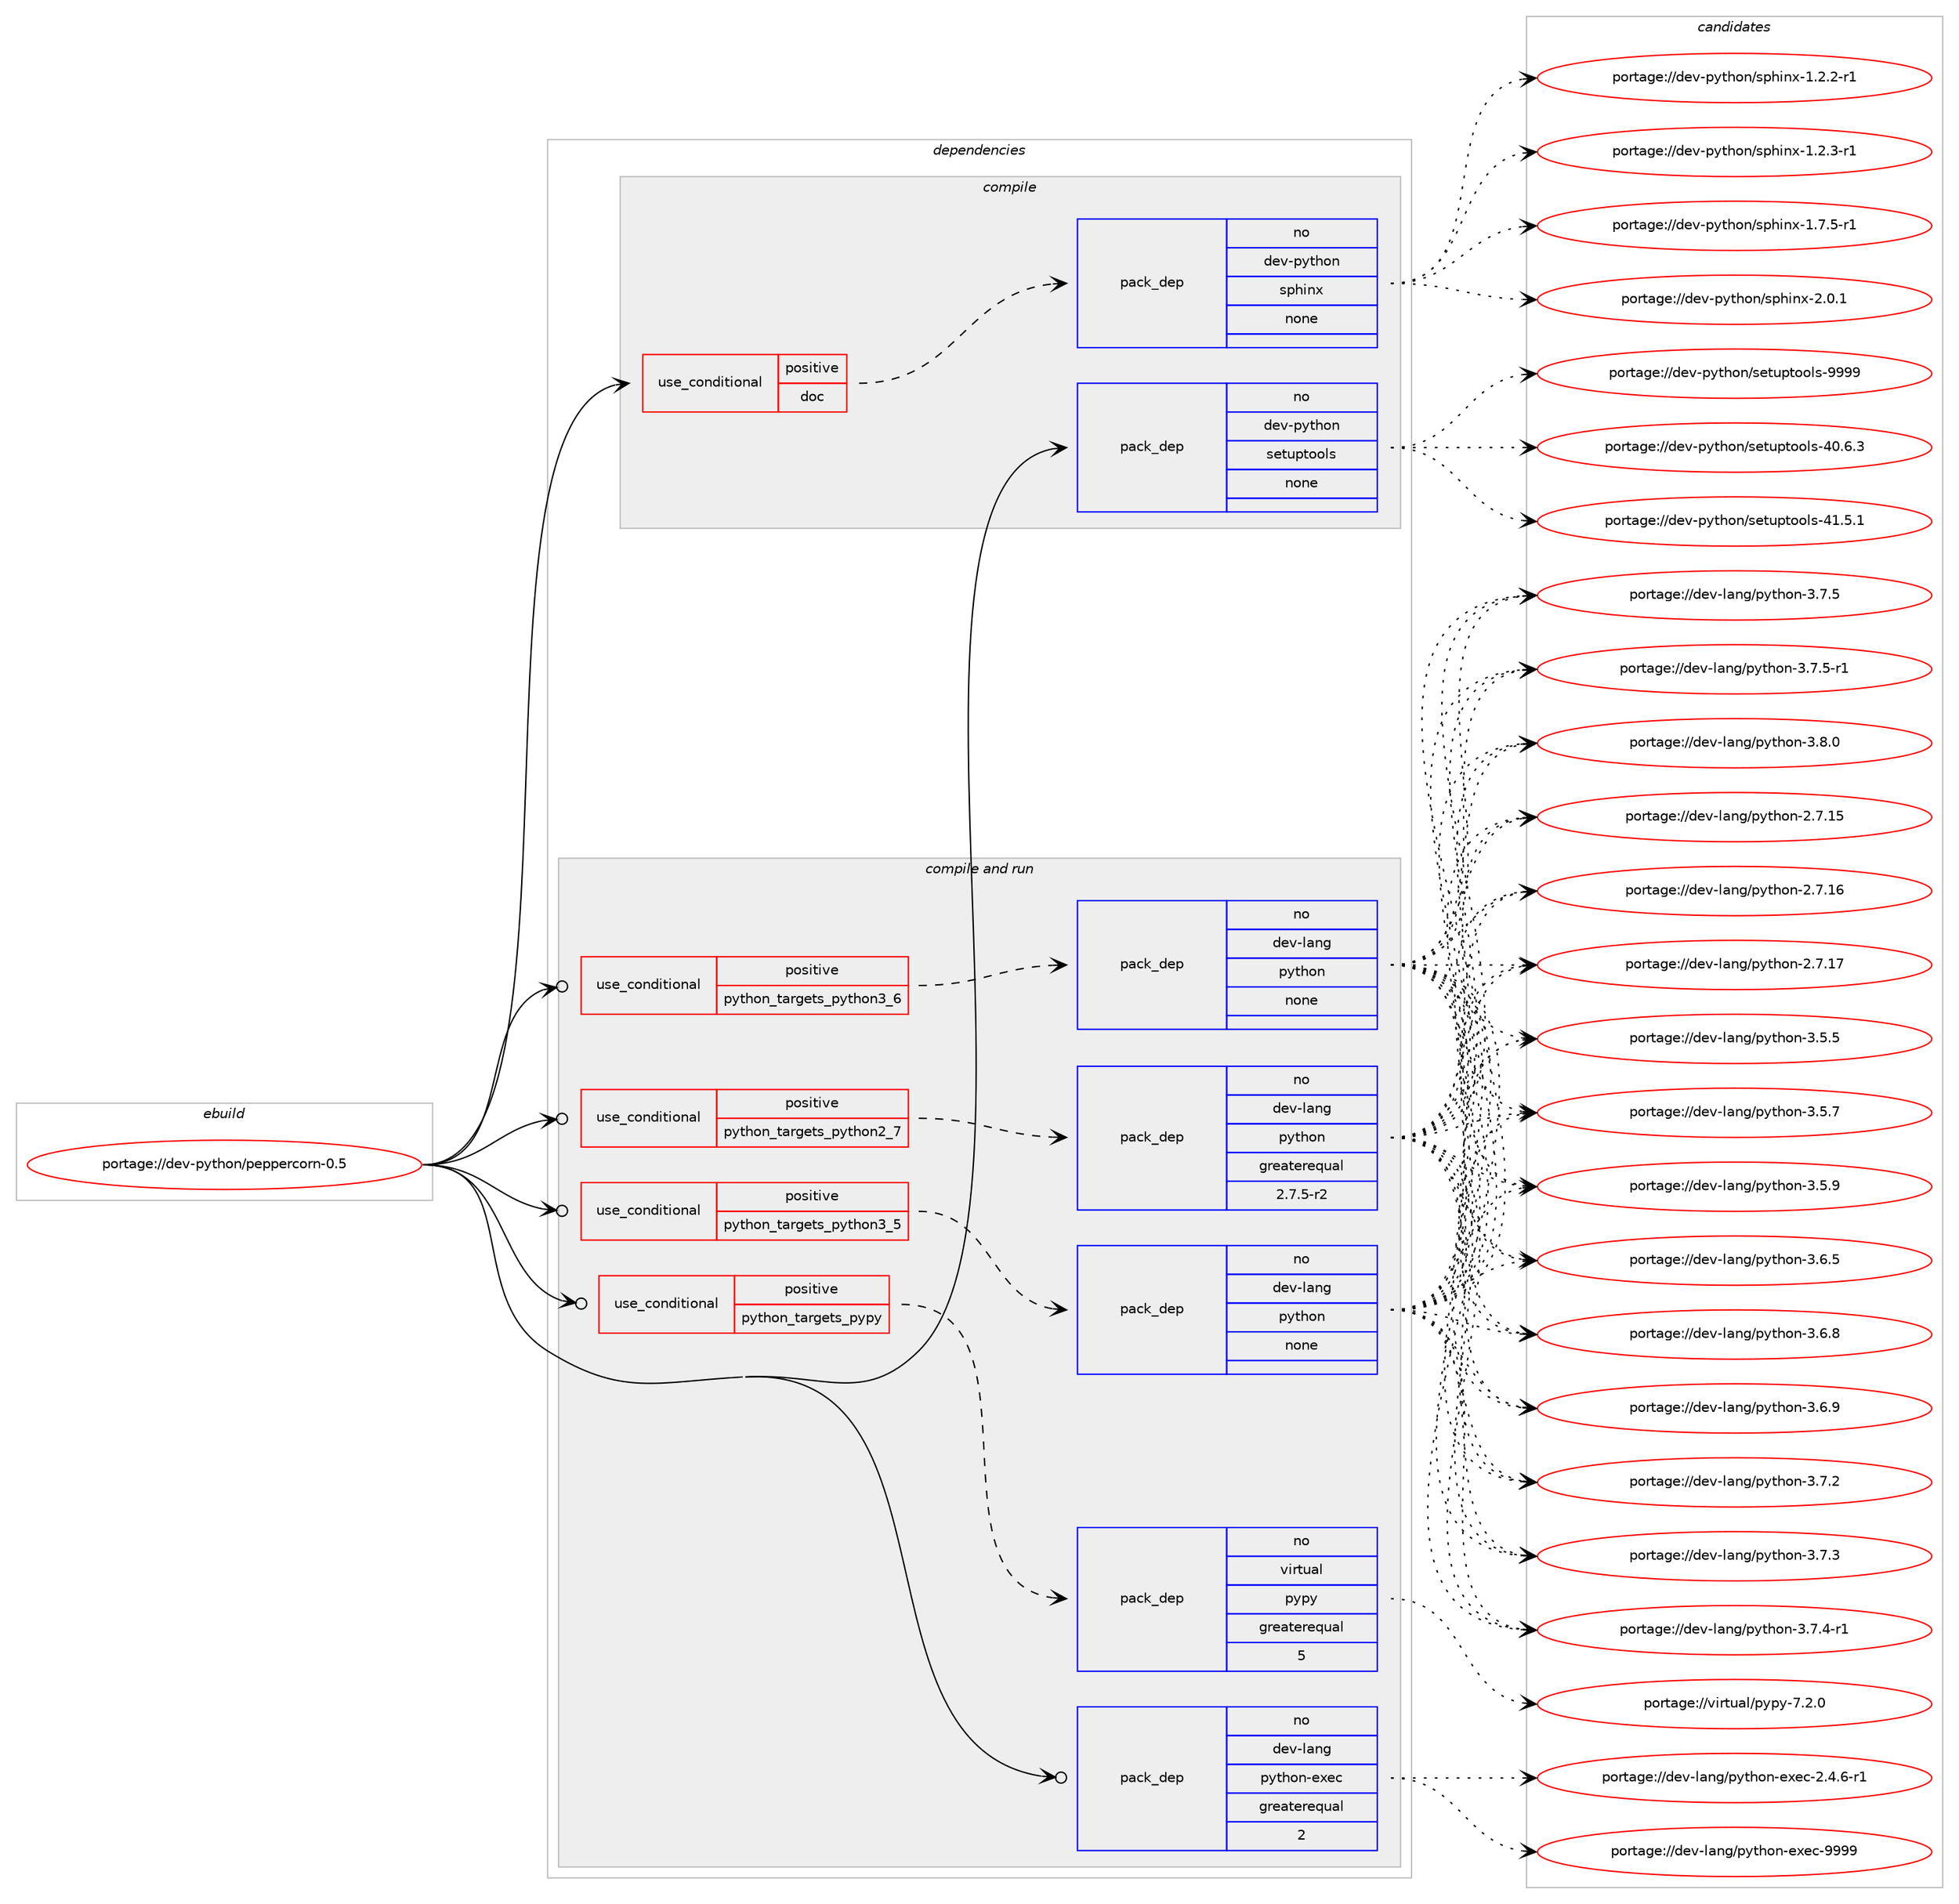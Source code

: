 digraph prolog {

# *************
# Graph options
# *************

newrank=true;
concentrate=true;
compound=true;
graph [rankdir=LR,fontname=Helvetica,fontsize=10,ranksep=1.5];#, ranksep=2.5, nodesep=0.2];
edge  [arrowhead=vee];
node  [fontname=Helvetica,fontsize=10];

# **********
# The ebuild
# **********

subgraph cluster_leftcol {
color=gray;
rank=same;
label=<<i>ebuild</i>>;
id [label="portage://dev-python/peppercorn-0.5", color=red, width=4, href="../dev-python/peppercorn-0.5.svg"];
}

# ****************
# The dependencies
# ****************

subgraph cluster_midcol {
color=gray;
label=<<i>dependencies</i>>;
subgraph cluster_compile {
fillcolor="#eeeeee";
style=filled;
label=<<i>compile</i>>;
subgraph cond33665 {
dependency156584 [label=<<TABLE BORDER="0" CELLBORDER="1" CELLSPACING="0" CELLPADDING="4"><TR><TD ROWSPAN="3" CELLPADDING="10">use_conditional</TD></TR><TR><TD>positive</TD></TR><TR><TD>doc</TD></TR></TABLE>>, shape=none, color=red];
subgraph pack119558 {
dependency156585 [label=<<TABLE BORDER="0" CELLBORDER="1" CELLSPACING="0" CELLPADDING="4" WIDTH="220"><TR><TD ROWSPAN="6" CELLPADDING="30">pack_dep</TD></TR><TR><TD WIDTH="110">no</TD></TR><TR><TD>dev-python</TD></TR><TR><TD>sphinx</TD></TR><TR><TD>none</TD></TR><TR><TD></TD></TR></TABLE>>, shape=none, color=blue];
}
dependency156584:e -> dependency156585:w [weight=20,style="dashed",arrowhead="vee"];
}
id:e -> dependency156584:w [weight=20,style="solid",arrowhead="vee"];
subgraph pack119559 {
dependency156586 [label=<<TABLE BORDER="0" CELLBORDER="1" CELLSPACING="0" CELLPADDING="4" WIDTH="220"><TR><TD ROWSPAN="6" CELLPADDING="30">pack_dep</TD></TR><TR><TD WIDTH="110">no</TD></TR><TR><TD>dev-python</TD></TR><TR><TD>setuptools</TD></TR><TR><TD>none</TD></TR><TR><TD></TD></TR></TABLE>>, shape=none, color=blue];
}
id:e -> dependency156586:w [weight=20,style="solid",arrowhead="vee"];
}
subgraph cluster_compileandrun {
fillcolor="#eeeeee";
style=filled;
label=<<i>compile and run</i>>;
subgraph cond33666 {
dependency156587 [label=<<TABLE BORDER="0" CELLBORDER="1" CELLSPACING="0" CELLPADDING="4"><TR><TD ROWSPAN="3" CELLPADDING="10">use_conditional</TD></TR><TR><TD>positive</TD></TR><TR><TD>python_targets_pypy</TD></TR></TABLE>>, shape=none, color=red];
subgraph pack119560 {
dependency156588 [label=<<TABLE BORDER="0" CELLBORDER="1" CELLSPACING="0" CELLPADDING="4" WIDTH="220"><TR><TD ROWSPAN="6" CELLPADDING="30">pack_dep</TD></TR><TR><TD WIDTH="110">no</TD></TR><TR><TD>virtual</TD></TR><TR><TD>pypy</TD></TR><TR><TD>greaterequal</TD></TR><TR><TD>5</TD></TR></TABLE>>, shape=none, color=blue];
}
dependency156587:e -> dependency156588:w [weight=20,style="dashed",arrowhead="vee"];
}
id:e -> dependency156587:w [weight=20,style="solid",arrowhead="odotvee"];
subgraph cond33667 {
dependency156589 [label=<<TABLE BORDER="0" CELLBORDER="1" CELLSPACING="0" CELLPADDING="4"><TR><TD ROWSPAN="3" CELLPADDING="10">use_conditional</TD></TR><TR><TD>positive</TD></TR><TR><TD>python_targets_python2_7</TD></TR></TABLE>>, shape=none, color=red];
subgraph pack119561 {
dependency156590 [label=<<TABLE BORDER="0" CELLBORDER="1" CELLSPACING="0" CELLPADDING="4" WIDTH="220"><TR><TD ROWSPAN="6" CELLPADDING="30">pack_dep</TD></TR><TR><TD WIDTH="110">no</TD></TR><TR><TD>dev-lang</TD></TR><TR><TD>python</TD></TR><TR><TD>greaterequal</TD></TR><TR><TD>2.7.5-r2</TD></TR></TABLE>>, shape=none, color=blue];
}
dependency156589:e -> dependency156590:w [weight=20,style="dashed",arrowhead="vee"];
}
id:e -> dependency156589:w [weight=20,style="solid",arrowhead="odotvee"];
subgraph cond33668 {
dependency156591 [label=<<TABLE BORDER="0" CELLBORDER="1" CELLSPACING="0" CELLPADDING="4"><TR><TD ROWSPAN="3" CELLPADDING="10">use_conditional</TD></TR><TR><TD>positive</TD></TR><TR><TD>python_targets_python3_5</TD></TR></TABLE>>, shape=none, color=red];
subgraph pack119562 {
dependency156592 [label=<<TABLE BORDER="0" CELLBORDER="1" CELLSPACING="0" CELLPADDING="4" WIDTH="220"><TR><TD ROWSPAN="6" CELLPADDING="30">pack_dep</TD></TR><TR><TD WIDTH="110">no</TD></TR><TR><TD>dev-lang</TD></TR><TR><TD>python</TD></TR><TR><TD>none</TD></TR><TR><TD></TD></TR></TABLE>>, shape=none, color=blue];
}
dependency156591:e -> dependency156592:w [weight=20,style="dashed",arrowhead="vee"];
}
id:e -> dependency156591:w [weight=20,style="solid",arrowhead="odotvee"];
subgraph cond33669 {
dependency156593 [label=<<TABLE BORDER="0" CELLBORDER="1" CELLSPACING="0" CELLPADDING="4"><TR><TD ROWSPAN="3" CELLPADDING="10">use_conditional</TD></TR><TR><TD>positive</TD></TR><TR><TD>python_targets_python3_6</TD></TR></TABLE>>, shape=none, color=red];
subgraph pack119563 {
dependency156594 [label=<<TABLE BORDER="0" CELLBORDER="1" CELLSPACING="0" CELLPADDING="4" WIDTH="220"><TR><TD ROWSPAN="6" CELLPADDING="30">pack_dep</TD></TR><TR><TD WIDTH="110">no</TD></TR><TR><TD>dev-lang</TD></TR><TR><TD>python</TD></TR><TR><TD>none</TD></TR><TR><TD></TD></TR></TABLE>>, shape=none, color=blue];
}
dependency156593:e -> dependency156594:w [weight=20,style="dashed",arrowhead="vee"];
}
id:e -> dependency156593:w [weight=20,style="solid",arrowhead="odotvee"];
subgraph pack119564 {
dependency156595 [label=<<TABLE BORDER="0" CELLBORDER="1" CELLSPACING="0" CELLPADDING="4" WIDTH="220"><TR><TD ROWSPAN="6" CELLPADDING="30">pack_dep</TD></TR><TR><TD WIDTH="110">no</TD></TR><TR><TD>dev-lang</TD></TR><TR><TD>python-exec</TD></TR><TR><TD>greaterequal</TD></TR><TR><TD>2</TD></TR></TABLE>>, shape=none, color=blue];
}
id:e -> dependency156595:w [weight=20,style="solid",arrowhead="odotvee"];
}
subgraph cluster_run {
fillcolor="#eeeeee";
style=filled;
label=<<i>run</i>>;
}
}

# **************
# The candidates
# **************

subgraph cluster_choices {
rank=same;
color=gray;
label=<<i>candidates</i>>;

subgraph choice119558 {
color=black;
nodesep=1;
choiceportage10010111845112121116104111110471151121041051101204549465046504511449 [label="portage://dev-python/sphinx-1.2.2-r1", color=red, width=4,href="../dev-python/sphinx-1.2.2-r1.svg"];
choiceportage10010111845112121116104111110471151121041051101204549465046514511449 [label="portage://dev-python/sphinx-1.2.3-r1", color=red, width=4,href="../dev-python/sphinx-1.2.3-r1.svg"];
choiceportage10010111845112121116104111110471151121041051101204549465546534511449 [label="portage://dev-python/sphinx-1.7.5-r1", color=red, width=4,href="../dev-python/sphinx-1.7.5-r1.svg"];
choiceportage1001011184511212111610411111047115112104105110120455046484649 [label="portage://dev-python/sphinx-2.0.1", color=red, width=4,href="../dev-python/sphinx-2.0.1.svg"];
dependency156585:e -> choiceportage10010111845112121116104111110471151121041051101204549465046504511449:w [style=dotted,weight="100"];
dependency156585:e -> choiceportage10010111845112121116104111110471151121041051101204549465046514511449:w [style=dotted,weight="100"];
dependency156585:e -> choiceportage10010111845112121116104111110471151121041051101204549465546534511449:w [style=dotted,weight="100"];
dependency156585:e -> choiceportage1001011184511212111610411111047115112104105110120455046484649:w [style=dotted,weight="100"];
}
subgraph choice119559 {
color=black;
nodesep=1;
choiceportage100101118451121211161041111104711510111611711211611111110811545524846544651 [label="portage://dev-python/setuptools-40.6.3", color=red, width=4,href="../dev-python/setuptools-40.6.3.svg"];
choiceportage100101118451121211161041111104711510111611711211611111110811545524946534649 [label="portage://dev-python/setuptools-41.5.1", color=red, width=4,href="../dev-python/setuptools-41.5.1.svg"];
choiceportage10010111845112121116104111110471151011161171121161111111081154557575757 [label="portage://dev-python/setuptools-9999", color=red, width=4,href="../dev-python/setuptools-9999.svg"];
dependency156586:e -> choiceportage100101118451121211161041111104711510111611711211611111110811545524846544651:w [style=dotted,weight="100"];
dependency156586:e -> choiceportage100101118451121211161041111104711510111611711211611111110811545524946534649:w [style=dotted,weight="100"];
dependency156586:e -> choiceportage10010111845112121116104111110471151011161171121161111111081154557575757:w [style=dotted,weight="100"];
}
subgraph choice119560 {
color=black;
nodesep=1;
choiceportage1181051141161179710847112121112121455546504648 [label="portage://virtual/pypy-7.2.0", color=red, width=4,href="../virtual/pypy-7.2.0.svg"];
dependency156588:e -> choiceportage1181051141161179710847112121112121455546504648:w [style=dotted,weight="100"];
}
subgraph choice119561 {
color=black;
nodesep=1;
choiceportage10010111845108971101034711212111610411111045504655464953 [label="portage://dev-lang/python-2.7.15", color=red, width=4,href="../dev-lang/python-2.7.15.svg"];
choiceportage10010111845108971101034711212111610411111045504655464954 [label="portage://dev-lang/python-2.7.16", color=red, width=4,href="../dev-lang/python-2.7.16.svg"];
choiceportage10010111845108971101034711212111610411111045504655464955 [label="portage://dev-lang/python-2.7.17", color=red, width=4,href="../dev-lang/python-2.7.17.svg"];
choiceportage100101118451089711010347112121116104111110455146534653 [label="portage://dev-lang/python-3.5.5", color=red, width=4,href="../dev-lang/python-3.5.5.svg"];
choiceportage100101118451089711010347112121116104111110455146534655 [label="portage://dev-lang/python-3.5.7", color=red, width=4,href="../dev-lang/python-3.5.7.svg"];
choiceportage100101118451089711010347112121116104111110455146534657 [label="portage://dev-lang/python-3.5.9", color=red, width=4,href="../dev-lang/python-3.5.9.svg"];
choiceportage100101118451089711010347112121116104111110455146544653 [label="portage://dev-lang/python-3.6.5", color=red, width=4,href="../dev-lang/python-3.6.5.svg"];
choiceportage100101118451089711010347112121116104111110455146544656 [label="portage://dev-lang/python-3.6.8", color=red, width=4,href="../dev-lang/python-3.6.8.svg"];
choiceportage100101118451089711010347112121116104111110455146544657 [label="portage://dev-lang/python-3.6.9", color=red, width=4,href="../dev-lang/python-3.6.9.svg"];
choiceportage100101118451089711010347112121116104111110455146554650 [label="portage://dev-lang/python-3.7.2", color=red, width=4,href="../dev-lang/python-3.7.2.svg"];
choiceportage100101118451089711010347112121116104111110455146554651 [label="portage://dev-lang/python-3.7.3", color=red, width=4,href="../dev-lang/python-3.7.3.svg"];
choiceportage1001011184510897110103471121211161041111104551465546524511449 [label="portage://dev-lang/python-3.7.4-r1", color=red, width=4,href="../dev-lang/python-3.7.4-r1.svg"];
choiceportage100101118451089711010347112121116104111110455146554653 [label="portage://dev-lang/python-3.7.5", color=red, width=4,href="../dev-lang/python-3.7.5.svg"];
choiceportage1001011184510897110103471121211161041111104551465546534511449 [label="portage://dev-lang/python-3.7.5-r1", color=red, width=4,href="../dev-lang/python-3.7.5-r1.svg"];
choiceportage100101118451089711010347112121116104111110455146564648 [label="portage://dev-lang/python-3.8.0", color=red, width=4,href="../dev-lang/python-3.8.0.svg"];
dependency156590:e -> choiceportage10010111845108971101034711212111610411111045504655464953:w [style=dotted,weight="100"];
dependency156590:e -> choiceportage10010111845108971101034711212111610411111045504655464954:w [style=dotted,weight="100"];
dependency156590:e -> choiceportage10010111845108971101034711212111610411111045504655464955:w [style=dotted,weight="100"];
dependency156590:e -> choiceportage100101118451089711010347112121116104111110455146534653:w [style=dotted,weight="100"];
dependency156590:e -> choiceportage100101118451089711010347112121116104111110455146534655:w [style=dotted,weight="100"];
dependency156590:e -> choiceportage100101118451089711010347112121116104111110455146534657:w [style=dotted,weight="100"];
dependency156590:e -> choiceportage100101118451089711010347112121116104111110455146544653:w [style=dotted,weight="100"];
dependency156590:e -> choiceportage100101118451089711010347112121116104111110455146544656:w [style=dotted,weight="100"];
dependency156590:e -> choiceportage100101118451089711010347112121116104111110455146544657:w [style=dotted,weight="100"];
dependency156590:e -> choiceportage100101118451089711010347112121116104111110455146554650:w [style=dotted,weight="100"];
dependency156590:e -> choiceportage100101118451089711010347112121116104111110455146554651:w [style=dotted,weight="100"];
dependency156590:e -> choiceportage1001011184510897110103471121211161041111104551465546524511449:w [style=dotted,weight="100"];
dependency156590:e -> choiceportage100101118451089711010347112121116104111110455146554653:w [style=dotted,weight="100"];
dependency156590:e -> choiceportage1001011184510897110103471121211161041111104551465546534511449:w [style=dotted,weight="100"];
dependency156590:e -> choiceportage100101118451089711010347112121116104111110455146564648:w [style=dotted,weight="100"];
}
subgraph choice119562 {
color=black;
nodesep=1;
choiceportage10010111845108971101034711212111610411111045504655464953 [label="portage://dev-lang/python-2.7.15", color=red, width=4,href="../dev-lang/python-2.7.15.svg"];
choiceportage10010111845108971101034711212111610411111045504655464954 [label="portage://dev-lang/python-2.7.16", color=red, width=4,href="../dev-lang/python-2.7.16.svg"];
choiceportage10010111845108971101034711212111610411111045504655464955 [label="portage://dev-lang/python-2.7.17", color=red, width=4,href="../dev-lang/python-2.7.17.svg"];
choiceportage100101118451089711010347112121116104111110455146534653 [label="portage://dev-lang/python-3.5.5", color=red, width=4,href="../dev-lang/python-3.5.5.svg"];
choiceportage100101118451089711010347112121116104111110455146534655 [label="portage://dev-lang/python-3.5.7", color=red, width=4,href="../dev-lang/python-3.5.7.svg"];
choiceportage100101118451089711010347112121116104111110455146534657 [label="portage://dev-lang/python-3.5.9", color=red, width=4,href="../dev-lang/python-3.5.9.svg"];
choiceportage100101118451089711010347112121116104111110455146544653 [label="portage://dev-lang/python-3.6.5", color=red, width=4,href="../dev-lang/python-3.6.5.svg"];
choiceportage100101118451089711010347112121116104111110455146544656 [label="portage://dev-lang/python-3.6.8", color=red, width=4,href="../dev-lang/python-3.6.8.svg"];
choiceportage100101118451089711010347112121116104111110455146544657 [label="portage://dev-lang/python-3.6.9", color=red, width=4,href="../dev-lang/python-3.6.9.svg"];
choiceportage100101118451089711010347112121116104111110455146554650 [label="portage://dev-lang/python-3.7.2", color=red, width=4,href="../dev-lang/python-3.7.2.svg"];
choiceportage100101118451089711010347112121116104111110455146554651 [label="portage://dev-lang/python-3.7.3", color=red, width=4,href="../dev-lang/python-3.7.3.svg"];
choiceportage1001011184510897110103471121211161041111104551465546524511449 [label="portage://dev-lang/python-3.7.4-r1", color=red, width=4,href="../dev-lang/python-3.7.4-r1.svg"];
choiceportage100101118451089711010347112121116104111110455146554653 [label="portage://dev-lang/python-3.7.5", color=red, width=4,href="../dev-lang/python-3.7.5.svg"];
choiceportage1001011184510897110103471121211161041111104551465546534511449 [label="portage://dev-lang/python-3.7.5-r1", color=red, width=4,href="../dev-lang/python-3.7.5-r1.svg"];
choiceportage100101118451089711010347112121116104111110455146564648 [label="portage://dev-lang/python-3.8.0", color=red, width=4,href="../dev-lang/python-3.8.0.svg"];
dependency156592:e -> choiceportage10010111845108971101034711212111610411111045504655464953:w [style=dotted,weight="100"];
dependency156592:e -> choiceportage10010111845108971101034711212111610411111045504655464954:w [style=dotted,weight="100"];
dependency156592:e -> choiceportage10010111845108971101034711212111610411111045504655464955:w [style=dotted,weight="100"];
dependency156592:e -> choiceportage100101118451089711010347112121116104111110455146534653:w [style=dotted,weight="100"];
dependency156592:e -> choiceportage100101118451089711010347112121116104111110455146534655:w [style=dotted,weight="100"];
dependency156592:e -> choiceportage100101118451089711010347112121116104111110455146534657:w [style=dotted,weight="100"];
dependency156592:e -> choiceportage100101118451089711010347112121116104111110455146544653:w [style=dotted,weight="100"];
dependency156592:e -> choiceportage100101118451089711010347112121116104111110455146544656:w [style=dotted,weight="100"];
dependency156592:e -> choiceportage100101118451089711010347112121116104111110455146544657:w [style=dotted,weight="100"];
dependency156592:e -> choiceportage100101118451089711010347112121116104111110455146554650:w [style=dotted,weight="100"];
dependency156592:e -> choiceportage100101118451089711010347112121116104111110455146554651:w [style=dotted,weight="100"];
dependency156592:e -> choiceportage1001011184510897110103471121211161041111104551465546524511449:w [style=dotted,weight="100"];
dependency156592:e -> choiceportage100101118451089711010347112121116104111110455146554653:w [style=dotted,weight="100"];
dependency156592:e -> choiceportage1001011184510897110103471121211161041111104551465546534511449:w [style=dotted,weight="100"];
dependency156592:e -> choiceportage100101118451089711010347112121116104111110455146564648:w [style=dotted,weight="100"];
}
subgraph choice119563 {
color=black;
nodesep=1;
choiceportage10010111845108971101034711212111610411111045504655464953 [label="portage://dev-lang/python-2.7.15", color=red, width=4,href="../dev-lang/python-2.7.15.svg"];
choiceportage10010111845108971101034711212111610411111045504655464954 [label="portage://dev-lang/python-2.7.16", color=red, width=4,href="../dev-lang/python-2.7.16.svg"];
choiceportage10010111845108971101034711212111610411111045504655464955 [label="portage://dev-lang/python-2.7.17", color=red, width=4,href="../dev-lang/python-2.7.17.svg"];
choiceportage100101118451089711010347112121116104111110455146534653 [label="portage://dev-lang/python-3.5.5", color=red, width=4,href="../dev-lang/python-3.5.5.svg"];
choiceportage100101118451089711010347112121116104111110455146534655 [label="portage://dev-lang/python-3.5.7", color=red, width=4,href="../dev-lang/python-3.5.7.svg"];
choiceportage100101118451089711010347112121116104111110455146534657 [label="portage://dev-lang/python-3.5.9", color=red, width=4,href="../dev-lang/python-3.5.9.svg"];
choiceportage100101118451089711010347112121116104111110455146544653 [label="portage://dev-lang/python-3.6.5", color=red, width=4,href="../dev-lang/python-3.6.5.svg"];
choiceportage100101118451089711010347112121116104111110455146544656 [label="portage://dev-lang/python-3.6.8", color=red, width=4,href="../dev-lang/python-3.6.8.svg"];
choiceportage100101118451089711010347112121116104111110455146544657 [label="portage://dev-lang/python-3.6.9", color=red, width=4,href="../dev-lang/python-3.6.9.svg"];
choiceportage100101118451089711010347112121116104111110455146554650 [label="portage://dev-lang/python-3.7.2", color=red, width=4,href="../dev-lang/python-3.7.2.svg"];
choiceportage100101118451089711010347112121116104111110455146554651 [label="portage://dev-lang/python-3.7.3", color=red, width=4,href="../dev-lang/python-3.7.3.svg"];
choiceportage1001011184510897110103471121211161041111104551465546524511449 [label="portage://dev-lang/python-3.7.4-r1", color=red, width=4,href="../dev-lang/python-3.7.4-r1.svg"];
choiceportage100101118451089711010347112121116104111110455146554653 [label="portage://dev-lang/python-3.7.5", color=red, width=4,href="../dev-lang/python-3.7.5.svg"];
choiceportage1001011184510897110103471121211161041111104551465546534511449 [label="portage://dev-lang/python-3.7.5-r1", color=red, width=4,href="../dev-lang/python-3.7.5-r1.svg"];
choiceportage100101118451089711010347112121116104111110455146564648 [label="portage://dev-lang/python-3.8.0", color=red, width=4,href="../dev-lang/python-3.8.0.svg"];
dependency156594:e -> choiceportage10010111845108971101034711212111610411111045504655464953:w [style=dotted,weight="100"];
dependency156594:e -> choiceportage10010111845108971101034711212111610411111045504655464954:w [style=dotted,weight="100"];
dependency156594:e -> choiceportage10010111845108971101034711212111610411111045504655464955:w [style=dotted,weight="100"];
dependency156594:e -> choiceportage100101118451089711010347112121116104111110455146534653:w [style=dotted,weight="100"];
dependency156594:e -> choiceportage100101118451089711010347112121116104111110455146534655:w [style=dotted,weight="100"];
dependency156594:e -> choiceportage100101118451089711010347112121116104111110455146534657:w [style=dotted,weight="100"];
dependency156594:e -> choiceportage100101118451089711010347112121116104111110455146544653:w [style=dotted,weight="100"];
dependency156594:e -> choiceportage100101118451089711010347112121116104111110455146544656:w [style=dotted,weight="100"];
dependency156594:e -> choiceportage100101118451089711010347112121116104111110455146544657:w [style=dotted,weight="100"];
dependency156594:e -> choiceportage100101118451089711010347112121116104111110455146554650:w [style=dotted,weight="100"];
dependency156594:e -> choiceportage100101118451089711010347112121116104111110455146554651:w [style=dotted,weight="100"];
dependency156594:e -> choiceportage1001011184510897110103471121211161041111104551465546524511449:w [style=dotted,weight="100"];
dependency156594:e -> choiceportage100101118451089711010347112121116104111110455146554653:w [style=dotted,weight="100"];
dependency156594:e -> choiceportage1001011184510897110103471121211161041111104551465546534511449:w [style=dotted,weight="100"];
dependency156594:e -> choiceportage100101118451089711010347112121116104111110455146564648:w [style=dotted,weight="100"];
}
subgraph choice119564 {
color=black;
nodesep=1;
choiceportage10010111845108971101034711212111610411111045101120101994550465246544511449 [label="portage://dev-lang/python-exec-2.4.6-r1", color=red, width=4,href="../dev-lang/python-exec-2.4.6-r1.svg"];
choiceportage10010111845108971101034711212111610411111045101120101994557575757 [label="portage://dev-lang/python-exec-9999", color=red, width=4,href="../dev-lang/python-exec-9999.svg"];
dependency156595:e -> choiceportage10010111845108971101034711212111610411111045101120101994550465246544511449:w [style=dotted,weight="100"];
dependency156595:e -> choiceportage10010111845108971101034711212111610411111045101120101994557575757:w [style=dotted,weight="100"];
}
}

}
